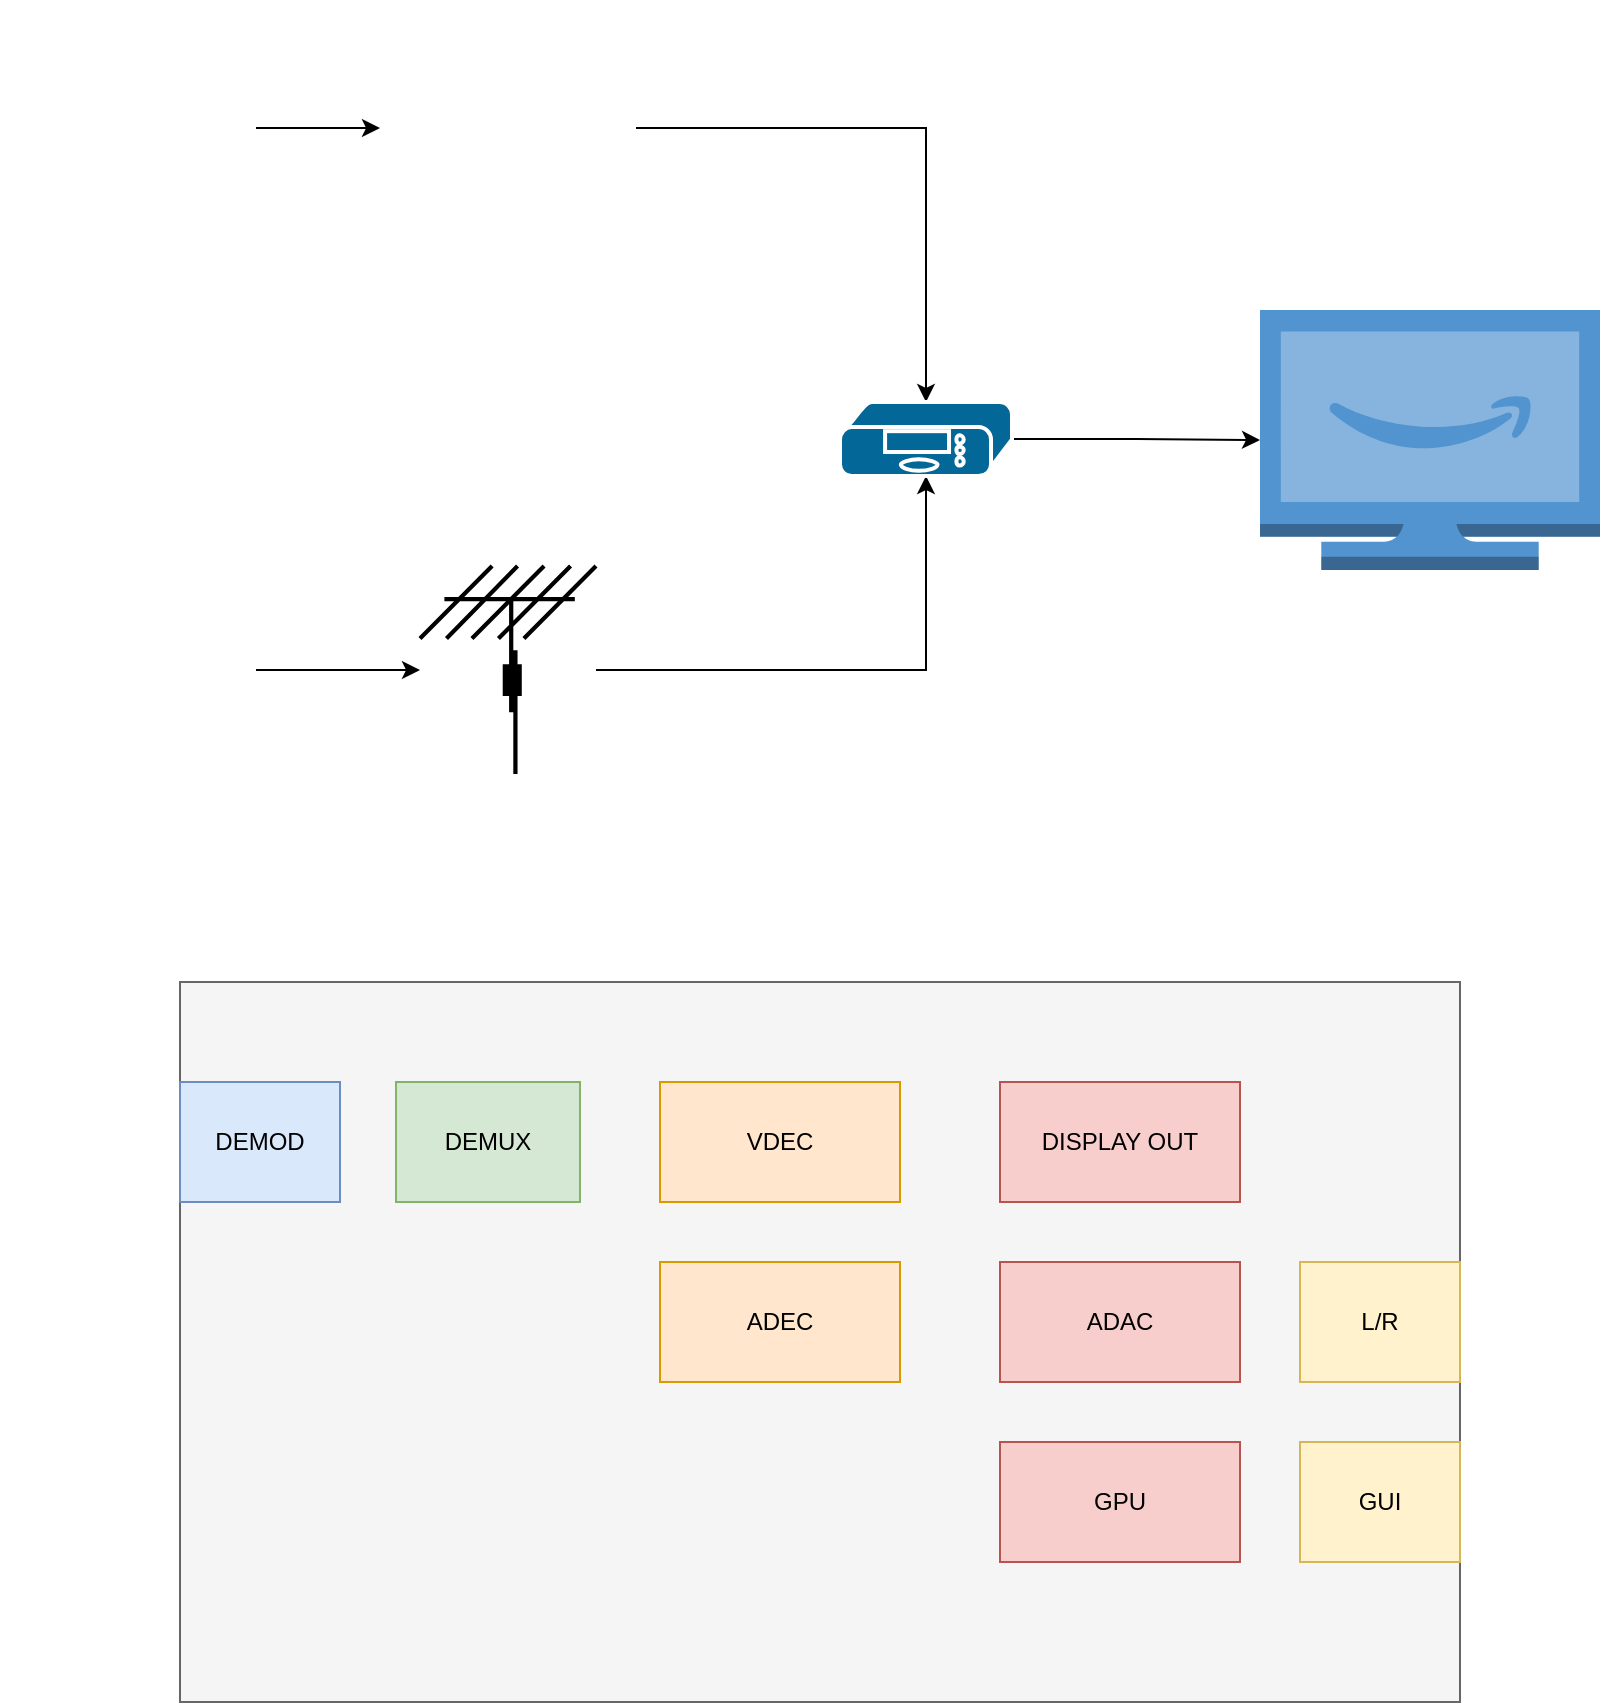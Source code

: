 <mxfile version="13.6.2" type="github">
  <diagram id="s64uWzQ2gAf_Oj6svmaC" name="Page-1">
    <mxGraphModel dx="1483" dy="891" grid="1" gridSize="10" guides="1" tooltips="1" connect="1" arrows="1" fold="1" page="1" pageScale="1" pageWidth="850" pageHeight="1100" math="0" shadow="0">
      <root>
        <mxCell id="0" />
        <mxCell id="1" parent="0" />
        <mxCell id="A2H2rxIlcoh9_1_Jdzxk-7" value="" style="edgeStyle=orthogonalEdgeStyle;rounded=0;orthogonalLoop=1;jettySize=auto;html=1;" edge="1" parent="1" source="A2H2rxIlcoh9_1_Jdzxk-1" target="A2H2rxIlcoh9_1_Jdzxk-4">
          <mxGeometry relative="1" as="geometry" />
        </mxCell>
        <mxCell id="A2H2rxIlcoh9_1_Jdzxk-1" value="" style="shape=image;html=1;verticalAlign=top;verticalLabelPosition=bottom;labelBackgroundColor=#ffffff;imageAspect=0;aspect=fixed;image=https://cdn0.iconfinder.com/data/icons/call-center-and-service/32/44-Antenna-128.png" vertex="1" parent="1">
          <mxGeometry x="30" y="280" width="128" height="128" as="geometry" />
        </mxCell>
        <mxCell id="A2H2rxIlcoh9_1_Jdzxk-6" value="" style="edgeStyle=orthogonalEdgeStyle;rounded=0;orthogonalLoop=1;jettySize=auto;html=1;" edge="1" parent="1" source="A2H2rxIlcoh9_1_Jdzxk-2" target="A2H2rxIlcoh9_1_Jdzxk-3">
          <mxGeometry relative="1" as="geometry" />
        </mxCell>
        <mxCell id="A2H2rxIlcoh9_1_Jdzxk-2" value="" style="shape=image;html=1;verticalAlign=top;verticalLabelPosition=bottom;labelBackgroundColor=#ffffff;imageAspect=0;aspect=fixed;image=https://cdn0.iconfinder.com/data/icons/media-technology-1/512/satellite-128.png" vertex="1" parent="1">
          <mxGeometry x="30" y="9" width="128" height="128" as="geometry" />
        </mxCell>
        <mxCell id="A2H2rxIlcoh9_1_Jdzxk-8" style="edgeStyle=orthogonalEdgeStyle;rounded=0;orthogonalLoop=1;jettySize=auto;html=1;entryX=0.5;entryY=0;entryDx=0;entryDy=0;entryPerimeter=0;" edge="1" parent="1" source="A2H2rxIlcoh9_1_Jdzxk-3" target="A2H2rxIlcoh9_1_Jdzxk-5">
          <mxGeometry relative="1" as="geometry" />
        </mxCell>
        <mxCell id="A2H2rxIlcoh9_1_Jdzxk-3" value="" style="shape=image;html=1;verticalAlign=top;verticalLabelPosition=bottom;labelBackgroundColor=#ffffff;imageAspect=0;aspect=fixed;image=https://cdn2.iconfinder.com/data/icons/web-development-and-studio/512/44_satellite_antenna_radar_space_dish_space-128.png" vertex="1" parent="1">
          <mxGeometry x="220" y="9" width="128" height="128" as="geometry" />
        </mxCell>
        <mxCell id="A2H2rxIlcoh9_1_Jdzxk-9" style="edgeStyle=orthogonalEdgeStyle;rounded=0;orthogonalLoop=1;jettySize=auto;html=1;entryX=0.5;entryY=1;entryDx=0;entryDy=0;entryPerimeter=0;" edge="1" parent="1" source="A2H2rxIlcoh9_1_Jdzxk-4" target="A2H2rxIlcoh9_1_Jdzxk-5">
          <mxGeometry relative="1" as="geometry" />
        </mxCell>
        <mxCell id="A2H2rxIlcoh9_1_Jdzxk-4" value="" style="shape=mxgraph.cisco.wireless.antenna;html=1;dashed=0;fillColor=#036897;strokeColor=#ffffff;strokeWidth=2;verticalLabelPosition=bottom;verticalAlign=top" vertex="1" parent="1">
          <mxGeometry x="240" y="292" width="88" height="104" as="geometry" />
        </mxCell>
        <mxCell id="A2H2rxIlcoh9_1_Jdzxk-11" value="" style="edgeStyle=orthogonalEdgeStyle;rounded=0;orthogonalLoop=1;jettySize=auto;html=1;" edge="1" parent="1" source="A2H2rxIlcoh9_1_Jdzxk-5" target="A2H2rxIlcoh9_1_Jdzxk-10">
          <mxGeometry relative="1" as="geometry" />
        </mxCell>
        <mxCell id="A2H2rxIlcoh9_1_Jdzxk-5" value="" style="shape=mxgraph.cisco.misc.stb;html=1;dashed=0;fillColor=#036897;strokeColor=#ffffff;strokeWidth=2;verticalLabelPosition=bottom;verticalAlign=top" vertex="1" parent="1">
          <mxGeometry x="450" y="210" width="86" height="37" as="geometry" />
        </mxCell>
        <mxCell id="A2H2rxIlcoh9_1_Jdzxk-10" value="" style="outlineConnect=0;dashed=0;verticalLabelPosition=bottom;verticalAlign=top;align=center;html=1;shape=mxgraph.aws3.fire_tv;fillColor=#5294CF;gradientColor=none;" vertex="1" parent="1">
          <mxGeometry x="660" y="164" width="170" height="130" as="geometry" />
        </mxCell>
        <mxCell id="A2H2rxIlcoh9_1_Jdzxk-12" value="" style="rounded=0;whiteSpace=wrap;html=1;fillColor=#f5f5f5;strokeColor=#666666;fontColor=#333333;" vertex="1" parent="1">
          <mxGeometry x="120" y="500" width="640" height="360" as="geometry" />
        </mxCell>
        <mxCell id="A2H2rxIlcoh9_1_Jdzxk-15" value="DEMOD" style="rounded=0;whiteSpace=wrap;html=1;fillColor=#dae8fc;strokeColor=#6c8ebf;" vertex="1" parent="1">
          <mxGeometry x="120" y="550" width="80" height="60" as="geometry" />
        </mxCell>
        <mxCell id="A2H2rxIlcoh9_1_Jdzxk-16" value="DEMUX" style="rounded=0;whiteSpace=wrap;html=1;fillColor=#d5e8d4;strokeColor=#82b366;" vertex="1" parent="1">
          <mxGeometry x="228" y="550" width="92" height="60" as="geometry" />
        </mxCell>
        <mxCell id="A2H2rxIlcoh9_1_Jdzxk-17" value="ADEC" style="rounded=0;whiteSpace=wrap;html=1;fillColor=#ffe6cc;strokeColor=#d79b00;" vertex="1" parent="1">
          <mxGeometry x="360" y="640" width="120" height="60" as="geometry" />
        </mxCell>
        <mxCell id="A2H2rxIlcoh9_1_Jdzxk-18" value="VDEC" style="rounded=0;whiteSpace=wrap;html=1;fillColor=#ffe6cc;strokeColor=#d79b00;" vertex="1" parent="1">
          <mxGeometry x="360" y="550" width="120" height="60" as="geometry" />
        </mxCell>
        <mxCell id="A2H2rxIlcoh9_1_Jdzxk-19" value="DISPLAY OUT" style="rounded=0;whiteSpace=wrap;html=1;fillColor=#f8cecc;strokeColor=#b85450;" vertex="1" parent="1">
          <mxGeometry x="530" y="550" width="120" height="60" as="geometry" />
        </mxCell>
        <mxCell id="A2H2rxIlcoh9_1_Jdzxk-20" value="" style="shape=image;html=1;verticalAlign=top;verticalLabelPosition=bottom;labelBackgroundColor=#ffffff;imageAspect=0;aspect=fixed;image=https://cdn3.iconfinder.com/data/icons/google-material-design-icons/48/ic_settings_input_hdmi_48px-128.png;rotation=90;" vertex="1" parent="1">
          <mxGeometry x="700" y="550" width="60" height="60" as="geometry" />
        </mxCell>
        <mxCell id="A2H2rxIlcoh9_1_Jdzxk-21" value="GPU" style="rounded=0;whiteSpace=wrap;html=1;fillColor=#f8cecc;strokeColor=#b85450;" vertex="1" parent="1">
          <mxGeometry x="530" y="730" width="120" height="60" as="geometry" />
        </mxCell>
        <mxCell id="A2H2rxIlcoh9_1_Jdzxk-22" value="GUI" style="rounded=0;whiteSpace=wrap;html=1;fillColor=#fff2cc;strokeColor=#d6b656;" vertex="1" parent="1">
          <mxGeometry x="680" y="730" width="80" height="60" as="geometry" />
        </mxCell>
        <mxCell id="A2H2rxIlcoh9_1_Jdzxk-23" value="ADAC" style="rounded=0;whiteSpace=wrap;html=1;fillColor=#f8cecc;strokeColor=#b85450;" vertex="1" parent="1">
          <mxGeometry x="530" y="640" width="120" height="60" as="geometry" />
        </mxCell>
        <mxCell id="A2H2rxIlcoh9_1_Jdzxk-24" value="L/R" style="rounded=0;whiteSpace=wrap;html=1;fillColor=#fff2cc;strokeColor=#d6b656;" vertex="1" parent="1">
          <mxGeometry x="680" y="640" width="80" height="60" as="geometry" />
        </mxCell>
      </root>
    </mxGraphModel>
  </diagram>
</mxfile>
